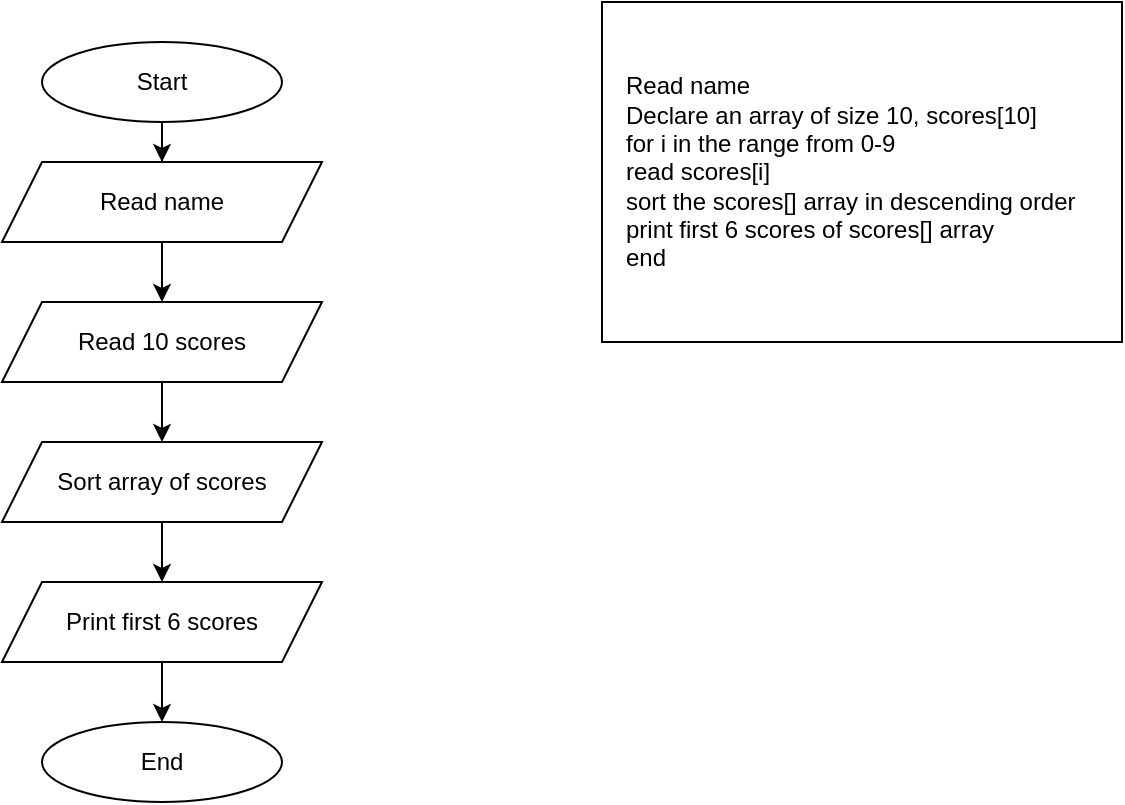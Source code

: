 <mxfile version="21.3.6" type="github">
  <diagram name="Page-1" id="uFa_3cZ_49jeVVC7Coz5">
    <mxGraphModel dx="465" dy="461" grid="1" gridSize="10" guides="1" tooltips="1" connect="1" arrows="1" fold="1" page="1" pageScale="1" pageWidth="850" pageHeight="1100" math="0" shadow="0">
      <root>
        <mxCell id="0" />
        <mxCell id="1" parent="0" />
        <mxCell id="jexLfOKI2UjGO1HEDs_a-3" value="" style="edgeStyle=orthogonalEdgeStyle;rounded=0;orthogonalLoop=1;jettySize=auto;html=1;" edge="1" parent="1" source="jexLfOKI2UjGO1HEDs_a-1" target="jexLfOKI2UjGO1HEDs_a-2">
          <mxGeometry relative="1" as="geometry" />
        </mxCell>
        <mxCell id="jexLfOKI2UjGO1HEDs_a-1" value="" style="ellipse;whiteSpace=wrap;html=1;" vertex="1" parent="1">
          <mxGeometry x="120" y="40" width="120" height="40" as="geometry" />
        </mxCell>
        <mxCell id="jexLfOKI2UjGO1HEDs_a-5" value="" style="edgeStyle=orthogonalEdgeStyle;rounded=0;orthogonalLoop=1;jettySize=auto;html=1;" edge="1" parent="1" source="jexLfOKI2UjGO1HEDs_a-2" target="jexLfOKI2UjGO1HEDs_a-4">
          <mxGeometry relative="1" as="geometry" />
        </mxCell>
        <mxCell id="jexLfOKI2UjGO1HEDs_a-2" value="" style="shape=parallelogram;perimeter=parallelogramPerimeter;whiteSpace=wrap;html=1;fixedSize=1;" vertex="1" parent="1">
          <mxGeometry x="100" y="100" width="160" height="40" as="geometry" />
        </mxCell>
        <mxCell id="jexLfOKI2UjGO1HEDs_a-7" value="" style="edgeStyle=orthogonalEdgeStyle;rounded=0;orthogonalLoop=1;jettySize=auto;html=1;" edge="1" parent="1" source="jexLfOKI2UjGO1HEDs_a-4" target="jexLfOKI2UjGO1HEDs_a-6">
          <mxGeometry relative="1" as="geometry" />
        </mxCell>
        <mxCell id="jexLfOKI2UjGO1HEDs_a-4" value="" style="shape=parallelogram;perimeter=parallelogramPerimeter;whiteSpace=wrap;html=1;fixedSize=1;" vertex="1" parent="1">
          <mxGeometry x="100" y="170" width="160" height="40" as="geometry" />
        </mxCell>
        <mxCell id="jexLfOKI2UjGO1HEDs_a-9" value="" style="edgeStyle=orthogonalEdgeStyle;rounded=0;orthogonalLoop=1;jettySize=auto;html=1;" edge="1" parent="1" source="jexLfOKI2UjGO1HEDs_a-6" target="jexLfOKI2UjGO1HEDs_a-8">
          <mxGeometry relative="1" as="geometry" />
        </mxCell>
        <mxCell id="jexLfOKI2UjGO1HEDs_a-6" value="" style="shape=parallelogram;perimeter=parallelogramPerimeter;whiteSpace=wrap;html=1;fixedSize=1;" vertex="1" parent="1">
          <mxGeometry x="100" y="240" width="160" height="40" as="geometry" />
        </mxCell>
        <mxCell id="jexLfOKI2UjGO1HEDs_a-8" value="" style="shape=parallelogram;perimeter=parallelogramPerimeter;whiteSpace=wrap;html=1;fixedSize=1;" vertex="1" parent="1">
          <mxGeometry x="100" y="310" width="160" height="40" as="geometry" />
        </mxCell>
        <mxCell id="jexLfOKI2UjGO1HEDs_a-10" value="" style="ellipse;whiteSpace=wrap;html=1;" vertex="1" parent="1">
          <mxGeometry x="120" y="380" width="120" height="40" as="geometry" />
        </mxCell>
        <mxCell id="jexLfOKI2UjGO1HEDs_a-11" value="" style="endArrow=classic;html=1;rounded=0;exitX=0.5;exitY=1;exitDx=0;exitDy=0;entryX=0.5;entryY=0;entryDx=0;entryDy=0;" edge="1" parent="1" source="jexLfOKI2UjGO1HEDs_a-8" target="jexLfOKI2UjGO1HEDs_a-10">
          <mxGeometry width="50" height="50" relative="1" as="geometry">
            <mxPoint x="220" y="270" as="sourcePoint" />
            <mxPoint x="270" y="220" as="targetPoint" />
          </mxGeometry>
        </mxCell>
        <mxCell id="jexLfOKI2UjGO1HEDs_a-12" value="Start" style="text;html=1;strokeColor=none;fillColor=none;align=center;verticalAlign=middle;whiteSpace=wrap;rounded=0;" vertex="1" parent="1">
          <mxGeometry x="150" y="45" width="60" height="30" as="geometry" />
        </mxCell>
        <mxCell id="jexLfOKI2UjGO1HEDs_a-13" value="End" style="text;html=1;strokeColor=none;fillColor=none;align=center;verticalAlign=middle;whiteSpace=wrap;rounded=0;" vertex="1" parent="1">
          <mxGeometry x="150" y="385" width="60" height="30" as="geometry" />
        </mxCell>
        <mxCell id="jexLfOKI2UjGO1HEDs_a-14" value="Read name" style="text;html=1;strokeColor=none;fillColor=none;align=center;verticalAlign=middle;whiteSpace=wrap;rounded=0;" vertex="1" parent="1">
          <mxGeometry x="120" y="105" width="120" height="30" as="geometry" />
        </mxCell>
        <mxCell id="jexLfOKI2UjGO1HEDs_a-15" value="Read 10 scores" style="text;html=1;strokeColor=none;fillColor=none;align=center;verticalAlign=middle;whiteSpace=wrap;rounded=0;" vertex="1" parent="1">
          <mxGeometry x="120" y="175" width="120" height="30" as="geometry" />
        </mxCell>
        <mxCell id="jexLfOKI2UjGO1HEDs_a-16" value="Sort array of scores" style="text;html=1;strokeColor=none;fillColor=none;align=center;verticalAlign=middle;whiteSpace=wrap;rounded=0;" vertex="1" parent="1">
          <mxGeometry x="120" y="245" width="120" height="30" as="geometry" />
        </mxCell>
        <mxCell id="jexLfOKI2UjGO1HEDs_a-17" value="Print first 6 scores" style="text;html=1;strokeColor=none;fillColor=none;align=center;verticalAlign=middle;whiteSpace=wrap;rounded=0;" vertex="1" parent="1">
          <mxGeometry x="120" y="315" width="120" height="30" as="geometry" />
        </mxCell>
        <mxCell id="jexLfOKI2UjGO1HEDs_a-19" value="" style="rounded=0;whiteSpace=wrap;html=1;" vertex="1" parent="1">
          <mxGeometry x="400" y="20" width="260" height="170" as="geometry" />
        </mxCell>
        <mxCell id="jexLfOKI2UjGO1HEDs_a-21" value="Read name&lt;br&gt;Declare an array of size 10, scores[10]&lt;br&gt;for i in the range from 0-9&lt;br&gt;read scores[i]&lt;br&gt;sort the scores[] array in descending order&lt;br&gt;print first 6 scores of scores[] array&lt;br&gt;end" style="text;html=1;strokeColor=none;fillColor=none;align=left;verticalAlign=middle;whiteSpace=wrap;rounded=0;" vertex="1" parent="1">
          <mxGeometry x="410" y="30" width="240" height="150" as="geometry" />
        </mxCell>
        <mxCell id="jexLfOKI2UjGO1HEDs_a-22" style="edgeStyle=orthogonalEdgeStyle;rounded=0;orthogonalLoop=1;jettySize=auto;html=1;exitX=0.5;exitY=1;exitDx=0;exitDy=0;" edge="1" parent="1" source="jexLfOKI2UjGO1HEDs_a-21" target="jexLfOKI2UjGO1HEDs_a-21">
          <mxGeometry relative="1" as="geometry" />
        </mxCell>
      </root>
    </mxGraphModel>
  </diagram>
</mxfile>
